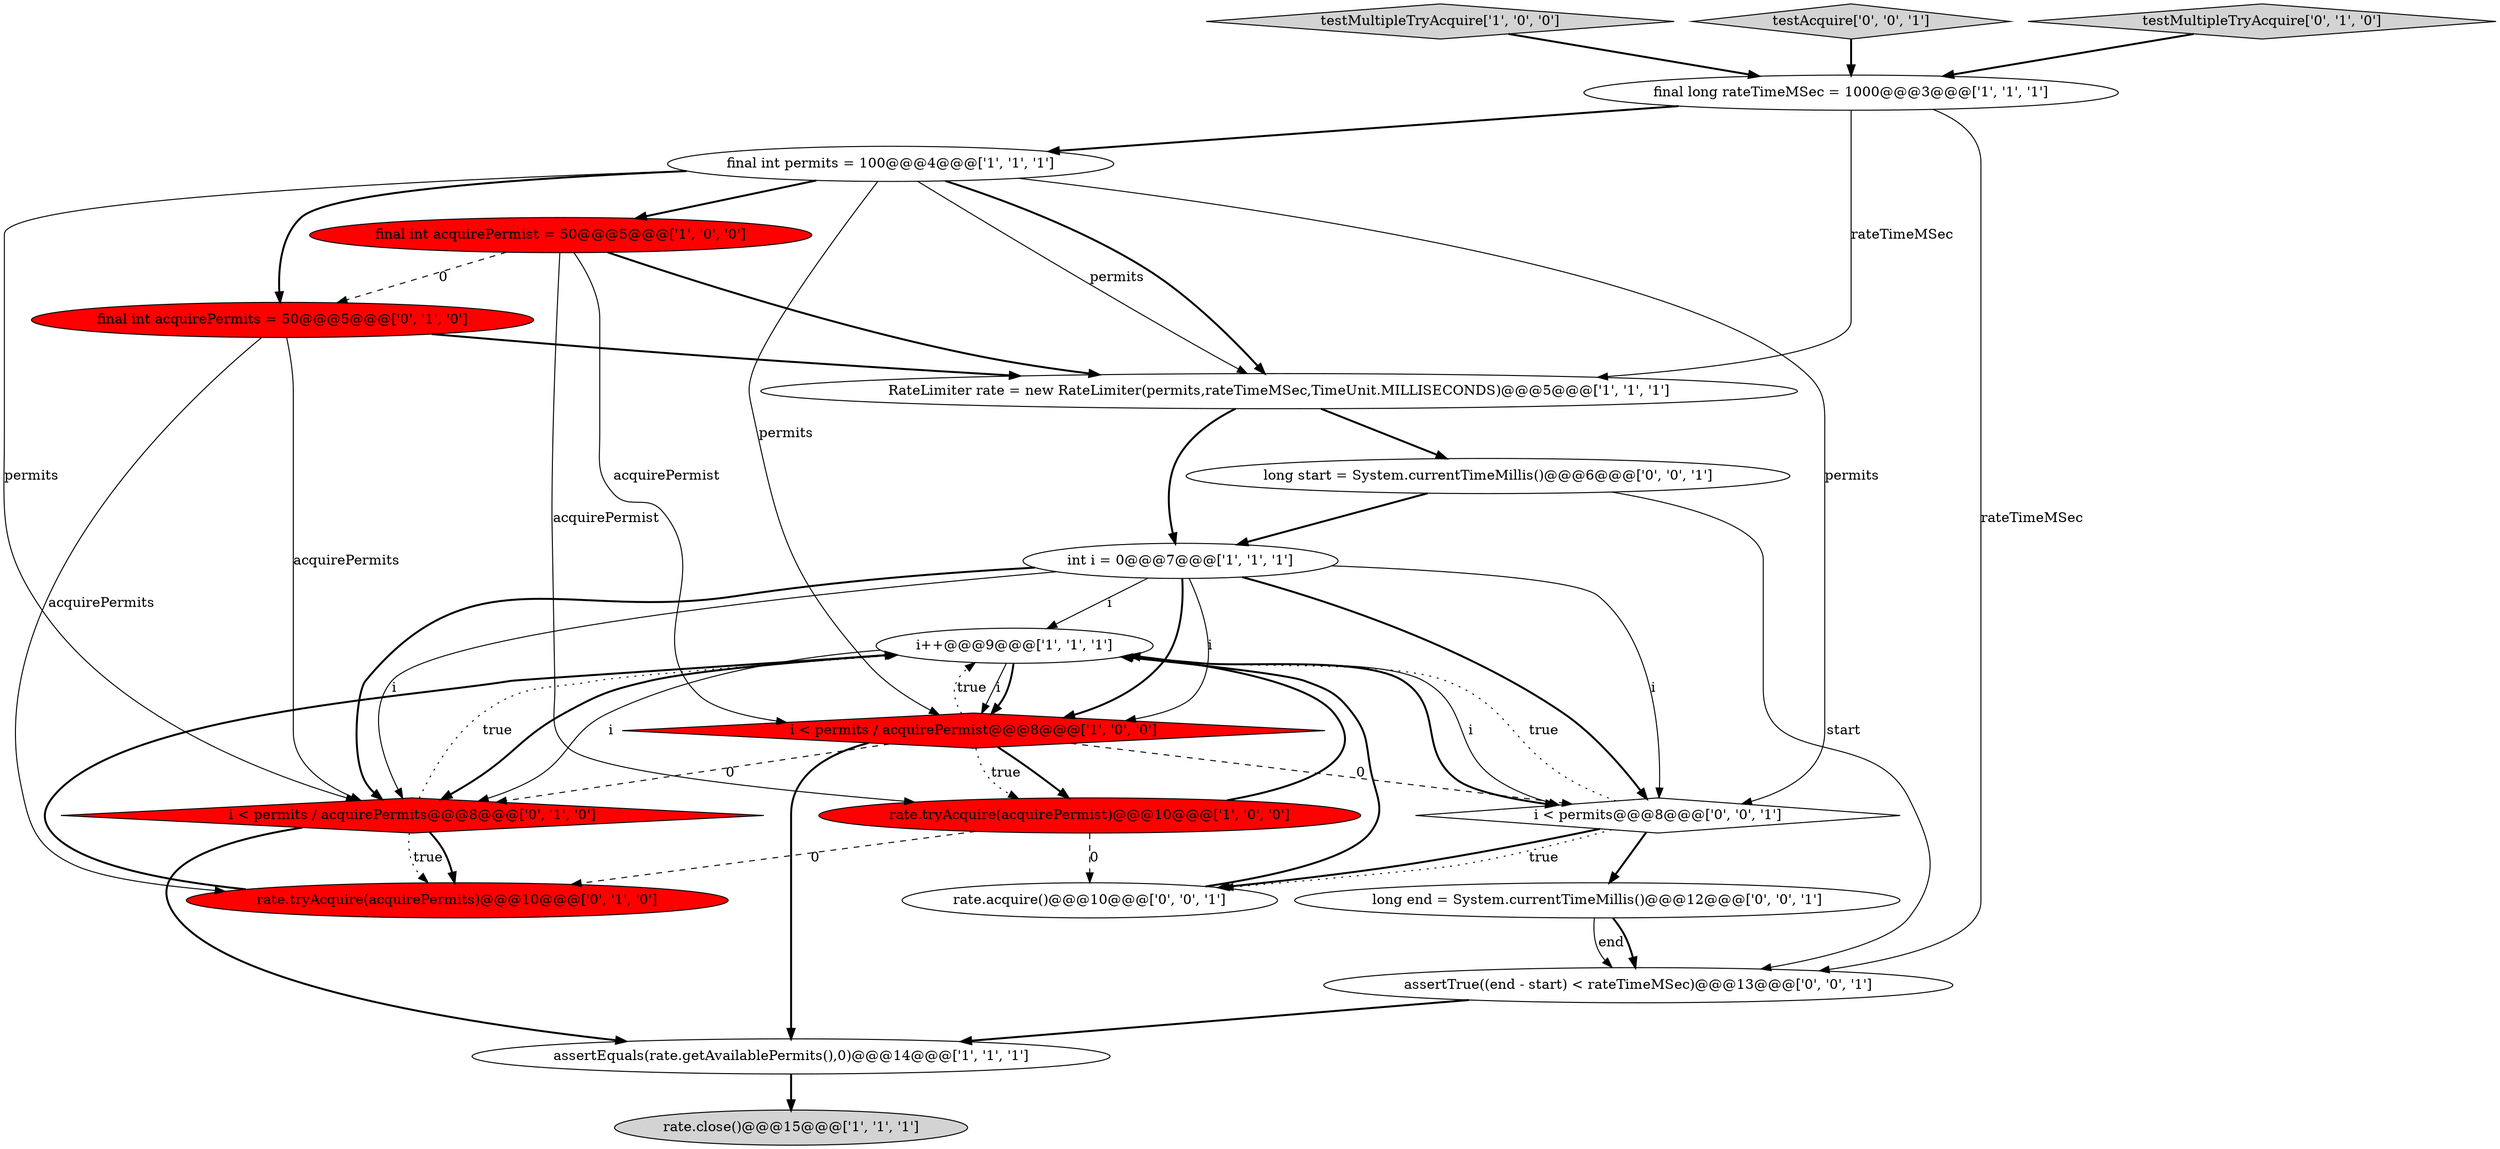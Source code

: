 digraph {
2 [style = filled, label = "final int acquirePermist = 50@@@5@@@['1', '0', '0']", fillcolor = red, shape = ellipse image = "AAA1AAABBB1BBB"];
0 [style = filled, label = "final long rateTimeMSec = 1000@@@3@@@['1', '1', '1']", fillcolor = white, shape = ellipse image = "AAA0AAABBB1BBB"];
5 [style = filled, label = "i++@@@9@@@['1', '1', '1']", fillcolor = white, shape = ellipse image = "AAA0AAABBB1BBB"];
10 [style = filled, label = "final int permits = 100@@@4@@@['1', '1', '1']", fillcolor = white, shape = ellipse image = "AAA0AAABBB1BBB"];
14 [style = filled, label = "i < permits / acquirePermits@@@8@@@['0', '1', '0']", fillcolor = red, shape = diamond image = "AAA1AAABBB2BBB"];
7 [style = filled, label = "testMultipleTryAcquire['1', '0', '0']", fillcolor = lightgray, shape = diamond image = "AAA0AAABBB1BBB"];
19 [style = filled, label = "assertTrue((end - start) < rateTimeMSec)@@@13@@@['0', '0', '1']", fillcolor = white, shape = ellipse image = "AAA0AAABBB3BBB"];
17 [style = filled, label = "testAcquire['0', '0', '1']", fillcolor = lightgray, shape = diamond image = "AAA0AAABBB3BBB"];
3 [style = filled, label = "RateLimiter rate = new RateLimiter(permits,rateTimeMSec,TimeUnit.MILLISECONDS)@@@5@@@['1', '1', '1']", fillcolor = white, shape = ellipse image = "AAA0AAABBB1BBB"];
15 [style = filled, label = "rate.acquire()@@@10@@@['0', '0', '1']", fillcolor = white, shape = ellipse image = "AAA0AAABBB3BBB"];
1 [style = filled, label = "i < permits / acquirePermist@@@8@@@['1', '0', '0']", fillcolor = red, shape = diamond image = "AAA1AAABBB1BBB"];
4 [style = filled, label = "int i = 0@@@7@@@['1', '1', '1']", fillcolor = white, shape = ellipse image = "AAA0AAABBB1BBB"];
16 [style = filled, label = "long start = System.currentTimeMillis()@@@6@@@['0', '0', '1']", fillcolor = white, shape = ellipse image = "AAA0AAABBB3BBB"];
18 [style = filled, label = "i < permits@@@8@@@['0', '0', '1']", fillcolor = white, shape = diamond image = "AAA0AAABBB3BBB"];
20 [style = filled, label = "long end = System.currentTimeMillis()@@@12@@@['0', '0', '1']", fillcolor = white, shape = ellipse image = "AAA0AAABBB3BBB"];
6 [style = filled, label = "assertEquals(rate.getAvailablePermits(),0)@@@14@@@['1', '1', '1']", fillcolor = white, shape = ellipse image = "AAA0AAABBB1BBB"];
13 [style = filled, label = "rate.tryAcquire(acquirePermits)@@@10@@@['0', '1', '0']", fillcolor = red, shape = ellipse image = "AAA1AAABBB2BBB"];
11 [style = filled, label = "testMultipleTryAcquire['0', '1', '0']", fillcolor = lightgray, shape = diamond image = "AAA0AAABBB2BBB"];
9 [style = filled, label = "rate.close()@@@15@@@['1', '1', '1']", fillcolor = lightgray, shape = ellipse image = "AAA0AAABBB1BBB"];
8 [style = filled, label = "rate.tryAcquire(acquirePermist)@@@10@@@['1', '0', '0']", fillcolor = red, shape = ellipse image = "AAA1AAABBB1BBB"];
12 [style = filled, label = "final int acquirePermits = 50@@@5@@@['0', '1', '0']", fillcolor = red, shape = ellipse image = "AAA1AAABBB2BBB"];
4->14 [style = bold, label=""];
1->8 [style = bold, label=""];
10->3 [style = solid, label="permits"];
12->13 [style = solid, label="acquirePermits"];
1->14 [style = dashed, label="0"];
4->14 [style = solid, label="i"];
4->18 [style = solid, label="i"];
2->3 [style = bold, label=""];
8->15 [style = dashed, label="0"];
18->15 [style = bold, label=""];
18->15 [style = dotted, label="true"];
4->1 [style = solid, label="i"];
5->14 [style = solid, label="i"];
10->3 [style = bold, label=""];
7->0 [style = bold, label=""];
4->18 [style = bold, label=""];
5->18 [style = bold, label=""];
1->18 [style = dashed, label="0"];
16->19 [style = solid, label="start"];
5->14 [style = bold, label=""];
3->16 [style = bold, label=""];
2->8 [style = solid, label="acquirePermist"];
4->5 [style = solid, label="i"];
19->6 [style = bold, label=""];
5->1 [style = solid, label="i"];
3->4 [style = bold, label=""];
14->13 [style = dotted, label="true"];
15->5 [style = bold, label=""];
8->13 [style = dashed, label="0"];
0->19 [style = solid, label="rateTimeMSec"];
10->14 [style = solid, label="permits"];
5->1 [style = bold, label=""];
18->20 [style = bold, label=""];
2->12 [style = dashed, label="0"];
0->10 [style = bold, label=""];
11->0 [style = bold, label=""];
1->6 [style = bold, label=""];
17->0 [style = bold, label=""];
14->5 [style = dotted, label="true"];
8->5 [style = bold, label=""];
10->1 [style = solid, label="permits"];
10->12 [style = bold, label=""];
20->19 [style = solid, label="end"];
5->18 [style = solid, label="i"];
1->8 [style = dotted, label="true"];
13->5 [style = bold, label=""];
10->18 [style = solid, label="permits"];
10->2 [style = bold, label=""];
4->1 [style = bold, label=""];
12->3 [style = bold, label=""];
18->5 [style = dotted, label="true"];
14->13 [style = bold, label=""];
6->9 [style = bold, label=""];
16->4 [style = bold, label=""];
20->19 [style = bold, label=""];
0->3 [style = solid, label="rateTimeMSec"];
2->1 [style = solid, label="acquirePermist"];
14->6 [style = bold, label=""];
1->5 [style = dotted, label="true"];
12->14 [style = solid, label="acquirePermits"];
}
